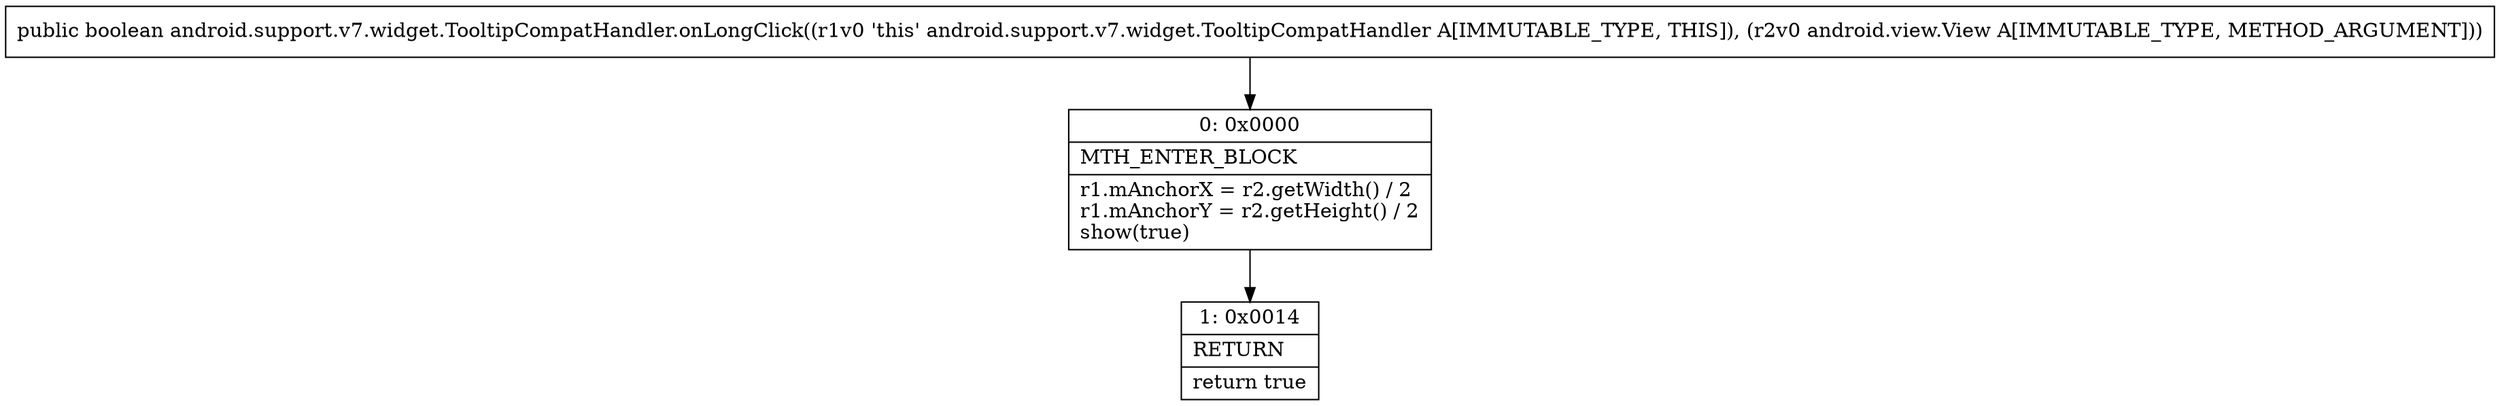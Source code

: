 digraph "CFG forandroid.support.v7.widget.TooltipCompatHandler.onLongClick(Landroid\/view\/View;)Z" {
Node_0 [shape=record,label="{0\:\ 0x0000|MTH_ENTER_BLOCK\l|r1.mAnchorX = r2.getWidth() \/ 2\lr1.mAnchorY = r2.getHeight() \/ 2\lshow(true)\l}"];
Node_1 [shape=record,label="{1\:\ 0x0014|RETURN\l|return true\l}"];
MethodNode[shape=record,label="{public boolean android.support.v7.widget.TooltipCompatHandler.onLongClick((r1v0 'this' android.support.v7.widget.TooltipCompatHandler A[IMMUTABLE_TYPE, THIS]), (r2v0 android.view.View A[IMMUTABLE_TYPE, METHOD_ARGUMENT])) }"];
MethodNode -> Node_0;
Node_0 -> Node_1;
}

